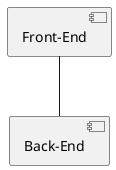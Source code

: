 @startuml


[Front-End] -- [Back-End]


skinparam component {
	backgroundColor<< >> DarkKhaki
	backgroundColor<< >> Green
}

@enduml